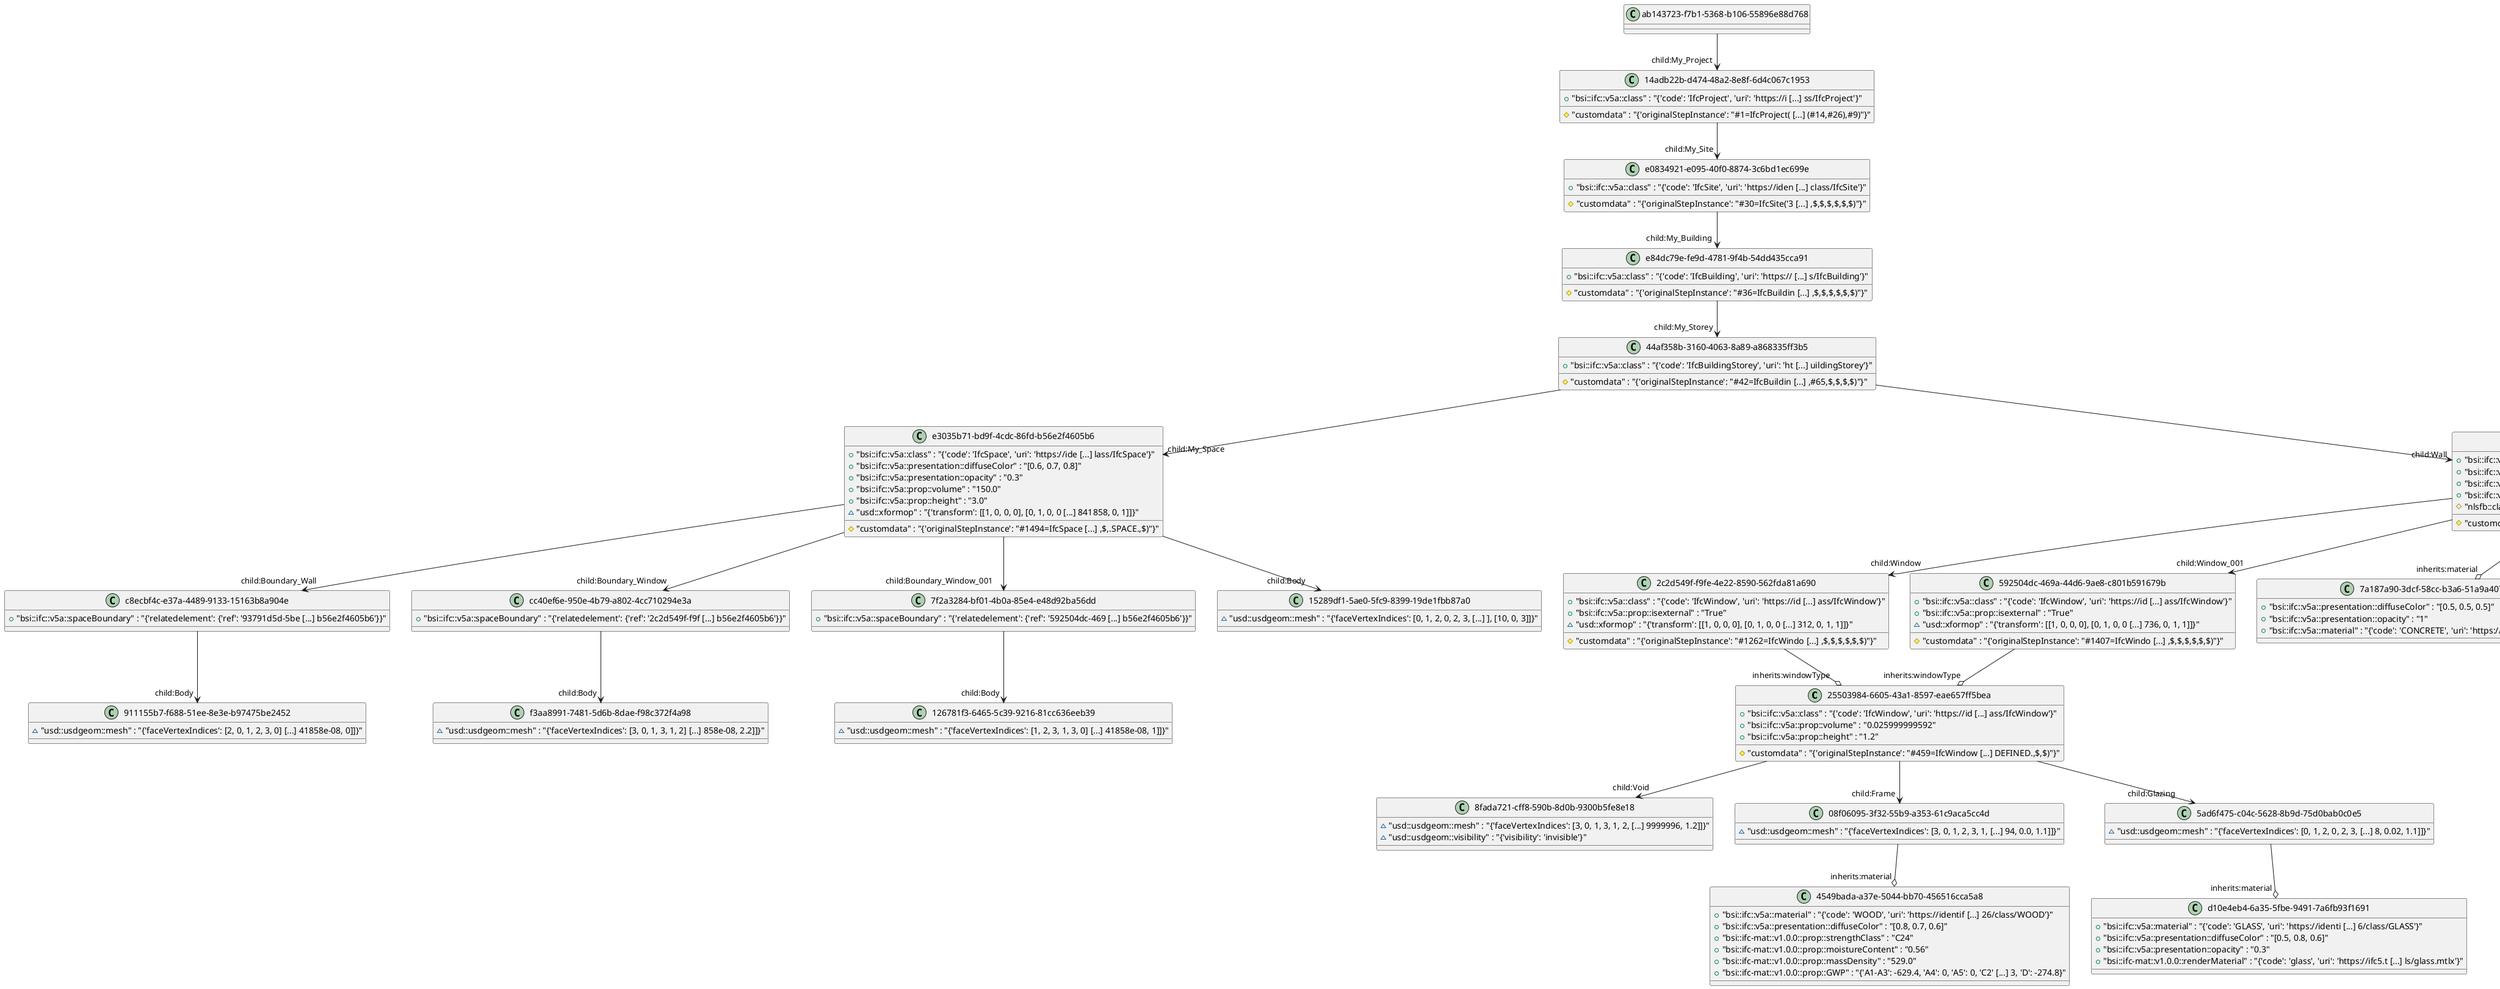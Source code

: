 @startuml
class 25503984-6605-43a1-8597-eae657ff5bea {
  + "bsi::ifc::v5a::class" : "{'code': 'IfcWindow', 'uri': 'https://id [...] ass/IfcWindow'}"
  + "bsi::ifc::v5a::prop::volume" : "0.025999999592"
  + "bsi::ifc::v5a::prop::height" : "1.2"
  # "customdata" : "{'originalStepInstance': "#459=IfcWindow [...] DEFINED.,$,$)"}"
}

class 14adb22b-d474-48a2-8e8f-6d4c067c1953 {
  + "bsi::ifc::v5a::class" : "{'code': 'IfcProject', 'uri': 'https://i [...] ss/IfcProject'}"
  # "customdata" : "{'originalStepInstance': "#1=IfcProject( [...] (#14,#26),#9)"}"
}

class ab143723-f7b1-5368-b106-55896e88d768 {
}

class e0834921-e095-40f0-8874-3c6bd1ec699e {
  + "bsi::ifc::v5a::class" : "{'code': 'IfcSite', 'uri': 'https://iden [...] class/IfcSite'}"
  # "customdata" : "{'originalStepInstance': "#30=IfcSite('3 [...] ,$,$,$,$,$,$)"}"
}

class e84dc79e-fe9d-4781-9f4b-54dd435cca91 {
  + "bsi::ifc::v5a::class" : "{'code': 'IfcBuilding', 'uri': 'https:// [...] s/IfcBuilding'}"
  # "customdata" : "{'originalStepInstance': "#36=IfcBuildin [...] ,$,$,$,$,$,$)"}"
}

class 44af358b-3160-4063-8a89-a868335ff3b5 {
  + "bsi::ifc::v5a::class" : "{'code': 'IfcBuildingStorey', 'uri': 'ht [...] uildingStorey'}"
  # "customdata" : "{'originalStepInstance': "#42=IfcBuildin [...] ,#65,$,$,$,$)"}"
}

class e3035b71-bd9f-4cdc-86fd-b56e2f4605b6 {
  + "bsi::ifc::v5a::class" : "{'code': 'IfcSpace', 'uri': 'https://ide [...] lass/IfcSpace'}"
  + "bsi::ifc::v5a::presentation::diffuseColor" : "[0.6, 0.7, 0.8]"
  + "bsi::ifc::v5a::presentation::opacity" : "0.3"
  + "bsi::ifc::v5a::prop::volume" : "150.0"
  + "bsi::ifc::v5a::prop::height" : "3.0"
  ~ "usd::xformop" : "{'transform': [[1, 0, 0, 0], [0, 1, 0, 0 [...] 841858, 0, 1]]}"
  # "customdata" : "{'originalStepInstance': "#1494=IfcSpace [...] ,$,.SPACE.,$)"}"
}

class 93791d5d-5beb-437b-b8ec-2f1f0ba4bf3b {
  + "bsi::ifc::v5a::class" : "{'code': 'IfcWall', 'uri': 'https://iden [...] class/IfcWall'}"
  + "bsi::ifc::v5a::prop::isexternal" : "True"
  + "bsi::ifc::v5a::prop::volume" : "2.783999976"
  + "bsi::ifc::v5a::prop::height" : "3.0"
  # "customdata" : "{'originalStepInstance': "#1222=IfcWall( [...] 35,#1230,$,$)"}"
  # "nlsfb::class" : "{'code': '21.21', 'uri': 'https://identi [...] 2/class/21.21'}"
}

class 2c2d549f-f9fe-4e22-8590-562fda81a690 {
  + "bsi::ifc::v5a::class" : "{'code': 'IfcWindow', 'uri': 'https://id [...] ass/IfcWindow'}"
  + "bsi::ifc::v5a::prop::isexternal" : "True"
  ~ "usd::xformop" : "{'transform': [[1, 0, 0, 0], [0, 1, 0, 0 [...] 312, 0, 1, 1]]}"
  # "customdata" : "{'originalStepInstance': "#1262=IfcWindo [...] ,$,$,$,$,$,$)"}"
}

class 592504dc-469a-44d6-9ae8-c801b591679b {
  + "bsi::ifc::v5a::class" : "{'code': 'IfcWindow', 'uri': 'https://id [...] ass/IfcWindow'}"
  + "bsi::ifc::v5a::prop::isexternal" : "True"
  ~ "usd::xformop" : "{'transform': [[1, 0, 0, 0], [0, 1, 0, 0 [...] 736, 0, 1, 1]]}"
  # "customdata" : "{'originalStepInstance': "#1407=IfcWindo [...] ,$,$,$,$,$,$)"}"
}

class c8ecbf4c-e37a-4489-9133-15163b8a904e {
  + "bsi::ifc::v5a::spaceBoundary" : "{'relatedelement': {'ref': '93791d5d-5be [...] b56e2f4605b6'}}"
}

class cc40ef6e-950e-4b79-a802-4cc710294e3a {
  + "bsi::ifc::v5a::spaceBoundary" : "{'relatedelement': {'ref': '2c2d549f-f9f [...] b56e2f4605b6'}}"
}

class 7f2a3284-bf01-4b0a-85e4-e48d92ba56dd {
  + "bsi::ifc::v5a::spaceBoundary" : "{'relatedelement': {'ref': '592504dc-469 [...] b56e2f4605b6'}}"
}

class 7a187a90-3dcf-58cc-b3a6-51a9a407c55a {
  + "bsi::ifc::v5a::presentation::diffuseColor" : "[0.5, 0.5, 0.5]"
  + "bsi::ifc::v5a::presentation::opacity" : "1"
  + "bsi::ifc::v5a::material" : "{'code': 'CONCRETE', 'uri': 'https://ide [...] lass/CONCRETE'}"
}

class 8fada721-cff8-590b-8d0b-9300b5fe8e18 {
  ~ "usd::usdgeom::mesh" : "{'faceVertexIndices': [3, 0, 1, 3, 1, 2, [...] 9999996, 1.2]]}"
  ~ "usd::usdgeom::visibility" : "{'visibility': 'invisible'}"
}

class 15289df1-5ae0-5fc9-8399-19de1fbb87a0 {
  ~ "usd::usdgeom::mesh" : "{'faceVertexIndices': [0, 1, 2, 0, 2, 3, [...] ], [10, 0, 3]]}"
}

class 634f90c3-831e-5f29-a9b2-fa69b207821e {
  ~ "usd::usdgeom::mesh" : "{'faceVertexIndices': [3, 0, 1, 3, 1, 2, [...] 6067, 0.1, 1]]}"
}

class 8407e490-ceaa-56e5-96df-2351d9110668 {
  ~ "usd::usdgeom::basiscurves" : "{'points': [[0, 0, 0], [10, 0, 0]]}"
}

class 9d1fce89-e179-5076-9a3b-1b40eef3524b {
  ~ "usd::usdgeom::basiscurves" : "{'points': [[0, 0, 0], [0, 0, 3]]}"
}

class 367f7f7d-b4c5-50fe-829a-6bbced170dd1 {
  ~ "usd::usdgeom::mesh" : "{'faceVertexIndices': [0, 1, 3, 2, 3, 1] [...] ], [10, 0, 0]]}"
}

class 911155b7-f688-51ee-8e3e-b97475be2452 {
  ~ "usd::usdgeom::mesh" : "{'faceVertexIndices': [2, 0, 1, 2, 3, 0] [...] 41858e-08, 0]]}"
}

class f3aa8991-7481-5d6b-8dae-f98c372f4a98 {
  ~ "usd::usdgeom::mesh" : "{'faceVertexIndices': [3, 0, 1, 3, 1, 2] [...] 858e-08, 2.2]]}"
}

class 126781f3-6465-5c39-9216-81cc636eeb39 {
  ~ "usd::usdgeom::mesh" : "{'faceVertexIndices': [1, 2, 3, 1, 3, 0] [...] 41858e-08, 1]]}"
}

class 4549bada-a37e-5044-bb70-456516cca5a8 {
  + "bsi::ifc::v5a::material" : "{'code': 'WOOD', 'uri': 'https://identif [...] 26/class/WOOD'}"
  + "bsi::ifc::v5a::presentation::diffuseColor" : "[0.8, 0.7, 0.6]"
  + "bsi::ifc-mat::v1.0.0::prop::strengthClass" : "C24"
  + "bsi::ifc-mat::v1.0.0::prop::moistureContent" : "0.56"
  + "bsi::ifc-mat::v1.0.0::prop::massDensity" : "529.0"
  + "bsi::ifc-mat::v1.0.0::prop::GWP" : "{'A1-A3': -629.4, 'A4': 0, 'A5': 0, 'C2' [...] 3, 'D': -274.8}"
}

class 08f06095-3f32-55b9-a353-61c9aca5cc4d {
  ~ "usd::usdgeom::mesh" : "{'faceVertexIndices': [3, 0, 1, 2, 3, 1, [...] 94, 0.0, 1.1]]}"
}

class d10e4eb4-6a35-5fbe-9491-7a6fb93f1691 {
  + "bsi::ifc::v5a::material" : "{'code': 'GLASS', 'uri': 'https://identi [...] 6/class/GLASS'}"
  + "bsi::ifc::v5a::presentation::diffuseColor" : "[0.5, 0.8, 0.6]"
  + "bsi::ifc::v5a::presentation::opacity" : "0.3"
  + "bsi::ifc-mat::v1.0.0::renderMaterial" : "{'code': 'glass', 'uri': 'https://ifc5.t [...] ls/glass.mtlx'}"
}

class 5ad6f475-c04c-5628-8b9d-75d0bab0c0e5 {
  ~ "usd::usdgeom::mesh" : "{'faceVertexIndices': [0, 1, 2, 0, 2, 3, [...] 8, 0.02, 1.1]]}"
}

"25503984-6605-43a1-8597-eae657ff5bea" --> "child:Void" "8fada721-cff8-590b-8d0b-9300b5fe8e18"
"25503984-6605-43a1-8597-eae657ff5bea" --> "child:Frame" "08f06095-3f32-55b9-a353-61c9aca5cc4d"
"25503984-6605-43a1-8597-eae657ff5bea" --> "child:Glazing" "5ad6f475-c04c-5628-8b9d-75d0bab0c0e5"
"14adb22b-d474-48a2-8e8f-6d4c067c1953" --> "child:My_Site" "e0834921-e095-40f0-8874-3c6bd1ec699e"
"ab143723-f7b1-5368-b106-55896e88d768" --> "child:My_Project" "14adb22b-d474-48a2-8e8f-6d4c067c1953"
"e0834921-e095-40f0-8874-3c6bd1ec699e" --> "child:My_Building" "e84dc79e-fe9d-4781-9f4b-54dd435cca91"
"e84dc79e-fe9d-4781-9f4b-54dd435cca91" --> "child:My_Storey" "44af358b-3160-4063-8a89-a868335ff3b5"
"44af358b-3160-4063-8a89-a868335ff3b5" --> "child:My_Space" "e3035b71-bd9f-4cdc-86fd-b56e2f4605b6"
"44af358b-3160-4063-8a89-a868335ff3b5" --> "child:Wall" "93791d5d-5beb-437b-b8ec-2f1f0ba4bf3b"
"e3035b71-bd9f-4cdc-86fd-b56e2f4605b6" --> "child:Body" "15289df1-5ae0-5fc9-8399-19de1fbb87a0"
"e3035b71-bd9f-4cdc-86fd-b56e2f4605b6" --> "child:Boundary_Wall" "c8ecbf4c-e37a-4489-9133-15163b8a904e"
"e3035b71-bd9f-4cdc-86fd-b56e2f4605b6" --> "child:Boundary_Window" "cc40ef6e-950e-4b79-a802-4cc710294e3a"
"e3035b71-bd9f-4cdc-86fd-b56e2f4605b6" --> "child:Boundary_Window_001" "7f2a3284-bf01-4b0a-85e4-e48d92ba56dd"
"93791d5d-5beb-437b-b8ec-2f1f0ba4bf3b" --> "child:Body" "634f90c3-831e-5f29-a9b2-fa69b207821e"
"93791d5d-5beb-437b-b8ec-2f1f0ba4bf3b" --> "child:Axis" "8407e490-ceaa-56e5-96df-2351d9110668"
"93791d5d-5beb-437b-b8ec-2f1f0ba4bf3b" --> "child:Directrix" "9d1fce89-e179-5076-9a3b-1b40eef3524b"
"93791d5d-5beb-437b-b8ec-2f1f0ba4bf3b" --> "child:Basis" "367f7f7d-b4c5-50fe-829a-6bbced170dd1"
"93791d5d-5beb-437b-b8ec-2f1f0ba4bf3b" --> "child:Window" "2c2d549f-f9fe-4e22-8590-562fda81a690"
"93791d5d-5beb-437b-b8ec-2f1f0ba4bf3b" --> "child:Window_001" "592504dc-469a-44d6-9ae8-c801b591679b"
"2c2d549f-f9fe-4e22-8590-562fda81a690" --o "inherits:windowType" "25503984-6605-43a1-8597-eae657ff5bea"
"592504dc-469a-44d6-9ae8-c801b591679b" --o "inherits:windowType" "25503984-6605-43a1-8597-eae657ff5bea"
"c8ecbf4c-e37a-4489-9133-15163b8a904e" --> "child:Body" "911155b7-f688-51ee-8e3e-b97475be2452"
"cc40ef6e-950e-4b79-a802-4cc710294e3a" --> "child:Body" "f3aa8991-7481-5d6b-8dae-f98c372f4a98"
"7f2a3284-bf01-4b0a-85e4-e48d92ba56dd" --> "child:Body" "126781f3-6465-5c39-9216-81cc636eeb39"
"93791d5d-5beb-437b-b8ec-2f1f0ba4bf3b" --o "inherits:material" "7a187a90-3dcf-58cc-b3a6-51a9a407c55a"
"08f06095-3f32-55b9-a353-61c9aca5cc4d" --o "inherits:material" "4549bada-a37e-5044-bb70-456516cca5a8"
"5ad6f475-c04c-5628-8b9d-75d0bab0c0e5" --o "inherits:material" "d10e4eb4-6a35-5fbe-9491-7a6fb93f1691"
@enduml
